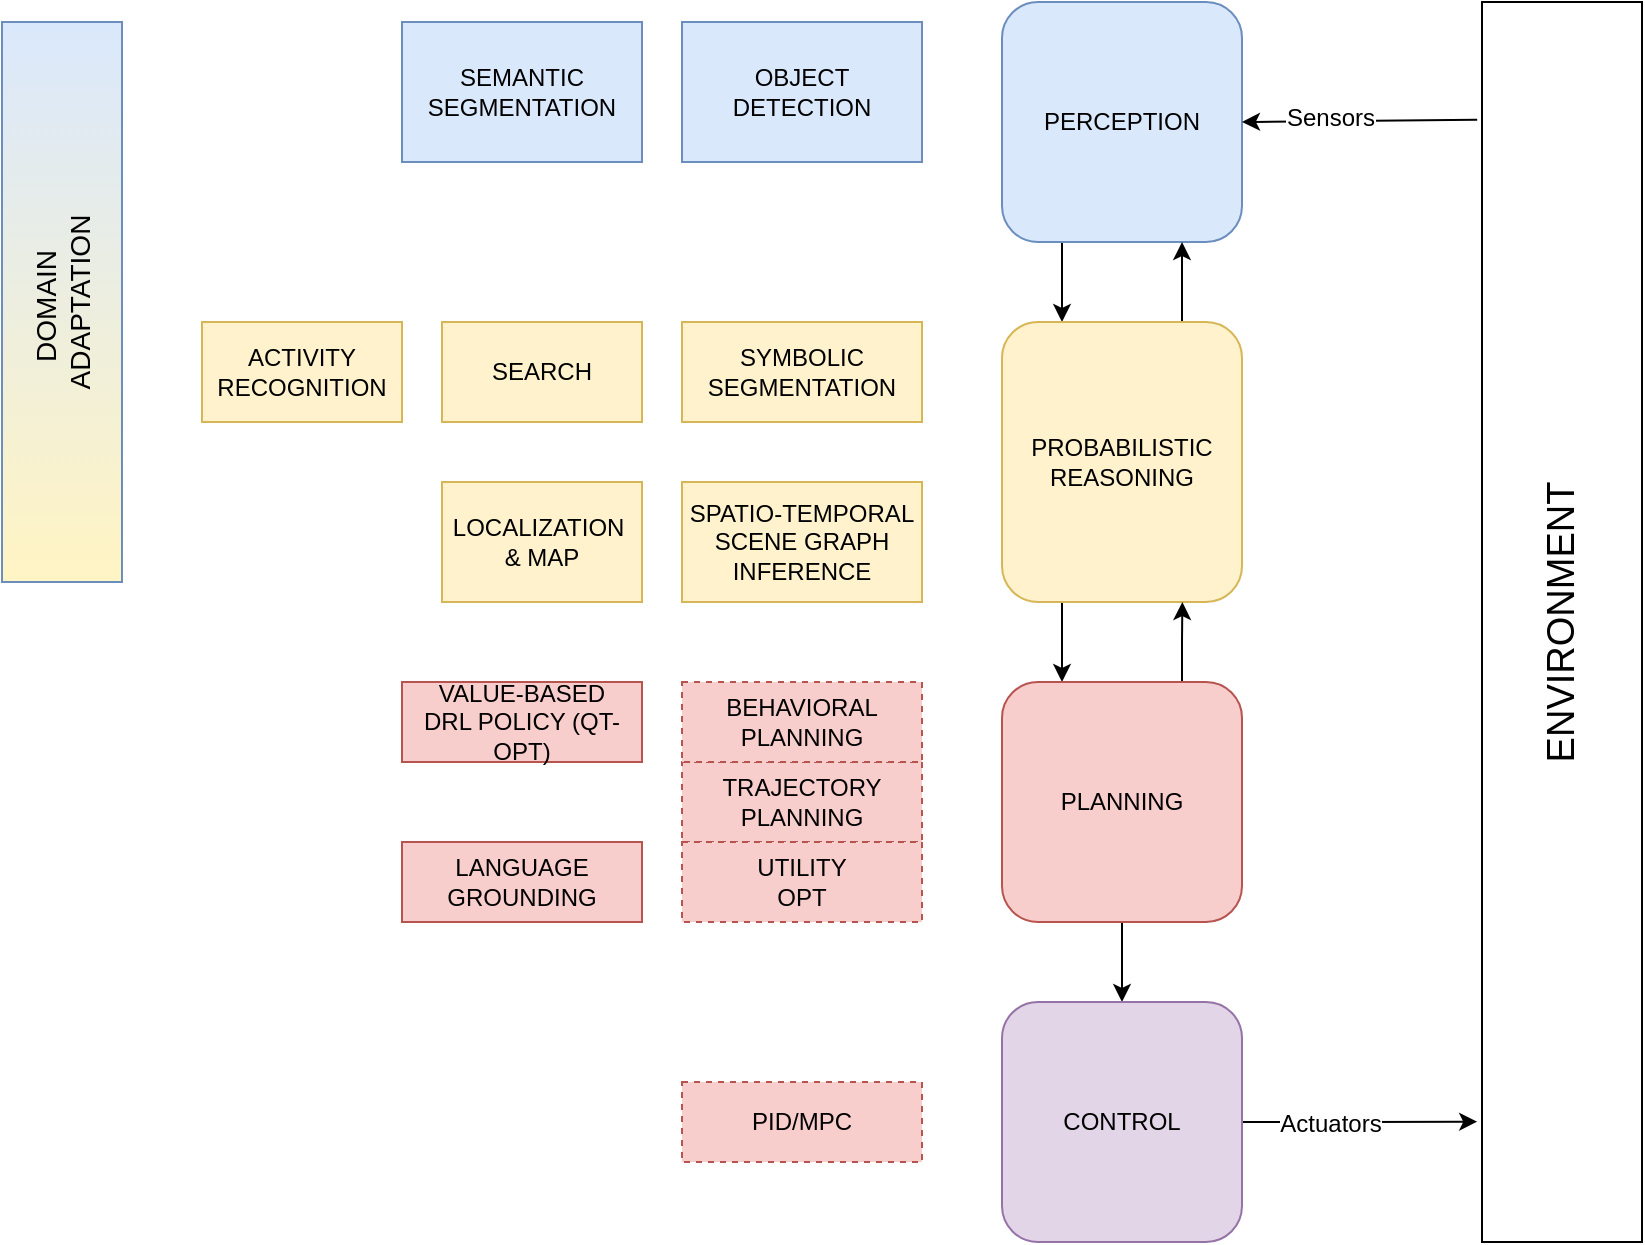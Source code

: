 <mxfile version="12.8.1" type="github" pages="2"><diagram id="HvRXn1DFC31V9MFwUFsH" name="AI Agent"><mxGraphModel dx="1026" dy="526" grid="1" gridSize="10" guides="1" tooltips="1" connect="1" arrows="1" fold="1" page="1" pageScale="1" pageWidth="1100" pageHeight="850" math="0" shadow="0"><root><mxCell id="rAZiIYb8oKvVf2O9s_tk-0"/><mxCell id="rAZiIYb8oKvVf2O9s_tk-1" parent="rAZiIYb8oKvVf2O9s_tk-0"/><mxCell id="rAZiIYb8oKvVf2O9s_tk-3" value="ENVIRONMENT" style="rounded=0;whiteSpace=wrap;html=1;horizontal=0;fontSize=19;" parent="rAZiIYb8oKvVf2O9s_tk-1" vertex="1"><mxGeometry x="960" y="120" width="80" height="620" as="geometry"/></mxCell><mxCell id="rAZiIYb8oKvVf2O9s_tk-20" style="edgeStyle=orthogonalEdgeStyle;rounded=0;orthogonalLoop=1;jettySize=auto;html=1;fontSize=12;exitX=0.25;exitY=1;exitDx=0;exitDy=0;entryX=0.25;entryY=0;entryDx=0;entryDy=0;" parent="rAZiIYb8oKvVf2O9s_tk-1" source="rAZiIYb8oKvVf2O9s_tk-4" target="rAZiIYb8oKvVf2O9s_tk-5" edge="1"><mxGeometry relative="1" as="geometry"/></mxCell><mxCell id="rAZiIYb8oKvVf2O9s_tk-4" value="PERCEPTION" style="rounded=1;whiteSpace=wrap;html=1;fontSize=12;fillColor=#dae8fc;strokeColor=#6c8ebf;" parent="rAZiIYb8oKvVf2O9s_tk-1" vertex="1"><mxGeometry x="720" y="120" width="120" height="120" as="geometry"/></mxCell><mxCell id="rAZiIYb8oKvVf2O9s_tk-9" style="edgeStyle=orthogonalEdgeStyle;rounded=0;orthogonalLoop=1;jettySize=auto;html=1;fontSize=12;exitX=0.25;exitY=1;exitDx=0;exitDy=0;entryX=0.25;entryY=0;entryDx=0;entryDy=0;" parent="rAZiIYb8oKvVf2O9s_tk-1" source="rAZiIYb8oKvVf2O9s_tk-5" target="rAZiIYb8oKvVf2O9s_tk-7" edge="1"><mxGeometry relative="1" as="geometry"/></mxCell><mxCell id="rAZiIYb8oKvVf2O9s_tk-29" style="edgeStyle=orthogonalEdgeStyle;rounded=0;orthogonalLoop=1;jettySize=auto;html=1;exitX=0.75;exitY=0;exitDx=0;exitDy=0;entryX=0.75;entryY=1;entryDx=0;entryDy=0;fontSize=12;" parent="rAZiIYb8oKvVf2O9s_tk-1" source="rAZiIYb8oKvVf2O9s_tk-5" target="rAZiIYb8oKvVf2O9s_tk-4" edge="1"><mxGeometry relative="1" as="geometry"/></mxCell><mxCell id="rAZiIYb8oKvVf2O9s_tk-5" value="PROBABILISTIC&lt;br&gt;REASONING" style="rounded=1;whiteSpace=wrap;html=1;fontSize=12;fillColor=#fff2cc;strokeColor=#d6b656;" parent="rAZiIYb8oKvVf2O9s_tk-1" vertex="1"><mxGeometry x="720" y="280" width="120" height="140" as="geometry"/></mxCell><mxCell id="rAZiIYb8oKvVf2O9s_tk-10" style="edgeStyle=orthogonalEdgeStyle;rounded=0;orthogonalLoop=1;jettySize=auto;html=1;exitX=0.5;exitY=1;exitDx=0;exitDy=0;entryX=0.5;entryY=0;entryDx=0;entryDy=0;fontSize=12;" parent="rAZiIYb8oKvVf2O9s_tk-1" source="rAZiIYb8oKvVf2O9s_tk-7" target="rAZiIYb8oKvVf2O9s_tk-8" edge="1"><mxGeometry relative="1" as="geometry"/></mxCell><mxCell id="rAZiIYb8oKvVf2O9s_tk-30" style="edgeStyle=orthogonalEdgeStyle;rounded=0;orthogonalLoop=1;jettySize=auto;html=1;exitX=0.75;exitY=0;exitDx=0;exitDy=0;fontSize=12;" parent="rAZiIYb8oKvVf2O9s_tk-1" source="rAZiIYb8oKvVf2O9s_tk-7" edge="1"><mxGeometry relative="1" as="geometry"><mxPoint x="810.176" y="420" as="targetPoint"/></mxGeometry></mxCell><mxCell id="rAZiIYb8oKvVf2O9s_tk-7" value="PLANNING" style="rounded=1;whiteSpace=wrap;html=1;fontSize=12;fillColor=#f8cecc;strokeColor=#b85450;" parent="rAZiIYb8oKvVf2O9s_tk-1" vertex="1"><mxGeometry x="720" y="460" width="120" height="120" as="geometry"/></mxCell><mxCell id="rAZiIYb8oKvVf2O9s_tk-26" style="edgeStyle=orthogonalEdgeStyle;rounded=0;orthogonalLoop=1;jettySize=auto;html=1;entryX=-0.03;entryY=0.903;entryDx=0;entryDy=0;entryPerimeter=0;fontSize=12;" parent="rAZiIYb8oKvVf2O9s_tk-1" source="rAZiIYb8oKvVf2O9s_tk-8" target="rAZiIYb8oKvVf2O9s_tk-3" edge="1"><mxGeometry relative="1" as="geometry"/></mxCell><mxCell id="rAZiIYb8oKvVf2O9s_tk-28" value="Actuators" style="text;html=1;align=center;verticalAlign=middle;resizable=0;points=[];labelBackgroundColor=#ffffff;fontSize=12;" parent="rAZiIYb8oKvVf2O9s_tk-26" vertex="1" connectable="0"><mxGeometry x="-0.26" y="-1" relative="1" as="geometry"><mxPoint as="offset"/></mxGeometry></mxCell><mxCell id="rAZiIYb8oKvVf2O9s_tk-8" value="CONTROL" style="rounded=1;whiteSpace=wrap;html=1;fontSize=12;fillColor=#e1d5e7;strokeColor=#9673a6;" parent="rAZiIYb8oKvVf2O9s_tk-1" vertex="1"><mxGeometry x="720" y="620" width="120" height="120" as="geometry"/></mxCell><mxCell id="rAZiIYb8oKvVf2O9s_tk-11" value="LOCALIZATION&amp;nbsp;&lt;br&gt;&amp;amp; MAP" style="rounded=0;whiteSpace=wrap;html=1;fontSize=12;fillColor=#fff2cc;strokeColor=#d6b656;" parent="rAZiIYb8oKvVf2O9s_tk-1" vertex="1"><mxGeometry x="440" y="360" width="100" height="60" as="geometry"/></mxCell><mxCell id="rAZiIYb8oKvVf2O9s_tk-12" value="OBJECT DETECTION" style="rounded=0;whiteSpace=wrap;html=1;fontSize=12;fillColor=#dae8fc;strokeColor=#6c8ebf;" parent="rAZiIYb8oKvVf2O9s_tk-1" vertex="1"><mxGeometry x="560" y="130" width="120" height="70" as="geometry"/></mxCell><mxCell id="rAZiIYb8oKvVf2O9s_tk-16" value="SYMBOLIC&lt;br&gt;SEGMENTATION" style="rounded=0;whiteSpace=wrap;html=1;fontSize=12;fillColor=#fff2cc;strokeColor=#d6b656;" parent="rAZiIYb8oKvVf2O9s_tk-1" vertex="1"><mxGeometry x="560" y="280" width="120" height="50" as="geometry"/></mxCell><mxCell id="rAZiIYb8oKvVf2O9s_tk-18" value="SPATIO-TEMPORAL SCENE GRAPH&lt;br&gt;INFERENCE" style="rounded=0;whiteSpace=wrap;html=1;fontSize=12;fillColor=#fff2cc;strokeColor=#d6b656;" parent="rAZiIYb8oKvVf2O9s_tk-1" vertex="1"><mxGeometry x="560" y="360" width="120" height="60" as="geometry"/></mxCell><mxCell id="rAZiIYb8oKvVf2O9s_tk-22" value="TRAJECTORY&lt;br&gt;PLANNING" style="rounded=0;whiteSpace=wrap;html=1;fontSize=12;fillColor=#f8cecc;strokeColor=#b85450;dashed=1;" parent="rAZiIYb8oKvVf2O9s_tk-1" vertex="1"><mxGeometry x="560" y="500" width="120" height="40" as="geometry"/></mxCell><mxCell id="rAZiIYb8oKvVf2O9s_tk-23" value="BEHAVIORAL&lt;br&gt;PLANNING" style="rounded=0;whiteSpace=wrap;html=1;fontSize=12;fillColor=#f8cecc;strokeColor=#b85450;dashed=1;" parent="rAZiIYb8oKvVf2O9s_tk-1" vertex="1"><mxGeometry x="560" y="460" width="120" height="40" as="geometry"/></mxCell><mxCell id="rAZiIYb8oKvVf2O9s_tk-24" value="UTILITY&lt;br&gt;OPT" style="rounded=0;whiteSpace=wrap;html=1;fontSize=12;fillColor=#f8cecc;strokeColor=#b85450;dashed=1;" parent="rAZiIYb8oKvVf2O9s_tk-1" vertex="1"><mxGeometry x="560" y="540" width="120" height="40" as="geometry"/></mxCell><mxCell id="rAZiIYb8oKvVf2O9s_tk-25" value="" style="endArrow=classic;html=1;fontSize=12;entryX=1;entryY=0.5;entryDx=0;entryDy=0;exitX=-0.03;exitY=0.095;exitDx=0;exitDy=0;exitPerimeter=0;" parent="rAZiIYb8oKvVf2O9s_tk-1" source="rAZiIYb8oKvVf2O9s_tk-3" target="rAZiIYb8oKvVf2O9s_tk-4" edge="1"><mxGeometry width="50" height="50" relative="1" as="geometry"><mxPoint x="460" y="810" as="sourcePoint"/><mxPoint x="510" y="760" as="targetPoint"/></mxGeometry></mxCell><mxCell id="rAZiIYb8oKvVf2O9s_tk-27" value="Sensors" style="text;html=1;align=center;verticalAlign=middle;resizable=0;points=[];labelBackgroundColor=#ffffff;fontSize=12;" parent="rAZiIYb8oKvVf2O9s_tk-25" vertex="1" connectable="0"><mxGeometry x="0.26" y="-2" relative="1" as="geometry"><mxPoint as="offset"/></mxGeometry></mxCell><mxCell id="rAZiIYb8oKvVf2O9s_tk-31" value="PID/MPC" style="rounded=0;whiteSpace=wrap;html=1;fontSize=12;fillColor=#f8cecc;strokeColor=#b85450;dashed=1;" parent="rAZiIYb8oKvVf2O9s_tk-1" vertex="1"><mxGeometry x="560" y="660" width="120" height="40" as="geometry"/></mxCell><mxCell id="rAZiIYb8oKvVf2O9s_tk-34" value="SEARCH" style="rounded=0;whiteSpace=wrap;html=1;fontSize=12;fillColor=#fff2cc;strokeColor=#d6b656;" parent="rAZiIYb8oKvVf2O9s_tk-1" vertex="1"><mxGeometry x="440" y="280" width="100" height="50" as="geometry"/></mxCell><mxCell id="rAZiIYb8oKvVf2O9s_tk-35" value="ACTIVITY&lt;br&gt;RECOGNITION" style="rounded=0;whiteSpace=wrap;html=1;fontSize=12;fillColor=#fff2cc;strokeColor=#d6b656;" parent="rAZiIYb8oKvVf2O9s_tk-1" vertex="1"><mxGeometry x="320" y="280" width="100" height="50" as="geometry"/></mxCell><mxCell id="rAZiIYb8oKvVf2O9s_tk-36" value="VALUE-BASED &lt;br&gt;DRL POLICY (QT-OPT)" style="rounded=0;whiteSpace=wrap;html=1;fontSize=12;fillColor=#f8cecc;strokeColor=#b85450;" parent="rAZiIYb8oKvVf2O9s_tk-1" vertex="1"><mxGeometry x="420" y="460" width="120" height="40" as="geometry"/></mxCell><UserObject label="DOMAIN&amp;nbsp;&lt;br style=&quot;font-size: 14px;&quot;&gt;ADAPTATION" link="https://gitlabe1.ext.net.nokia.com/AAAIR/Applied-ML-RG/EMG-gesture-recognition" id="rAZiIYb8oKvVf2O9s_tk-38"><mxCell style="rounded=0;whiteSpace=wrap;html=1;fontSize=14;fillColor=#dae8fc;strokeColor=#6c8ebf;gradientColor=#FFF4C3;horizontal=0;" parent="rAZiIYb8oKvVf2O9s_tk-1" vertex="1"><mxGeometry x="220" y="130" width="60" height="280" as="geometry"/></mxCell></UserObject><mxCell id="rAZiIYb8oKvVf2O9s_tk-40" value="LANGUAGE GROUNDING" style="rounded=0;whiteSpace=wrap;html=1;fontSize=12;fillColor=#f8cecc;strokeColor=#b85450;" parent="rAZiIYb8oKvVf2O9s_tk-1" vertex="1"><mxGeometry x="420" y="540" width="120" height="40" as="geometry"/></mxCell><mxCell id="rAZiIYb8oKvVf2O9s_tk-41" value="SEMANTIC&lt;br&gt;SEGMENTATION" style="rounded=0;whiteSpace=wrap;html=1;fontSize=12;fillColor=#dae8fc;strokeColor=#6c8ebf;" parent="rAZiIYb8oKvVf2O9s_tk-1" vertex="1"><mxGeometry x="420" y="130" width="120" height="70" as="geometry"/></mxCell></root></mxGraphModel></diagram><diagram id="spEYCkBOpjJQEPGIrgTE" name="Page-2"><mxGraphModel dx="1026" dy="526" grid="1" gridSize="10" guides="1" tooltips="1" connect="1" arrows="1" fold="1" page="1" pageScale="1" pageWidth="1100" pageHeight="850" math="0" shadow="0"><root><mxCell id="M8Z71jA6tiFUnHgaL-2F-0"/><mxCell id="M8Z71jA6tiFUnHgaL-2F-1" parent="M8Z71jA6tiFUnHgaL-2F-0"/></root></mxGraphModel></diagram></mxfile>